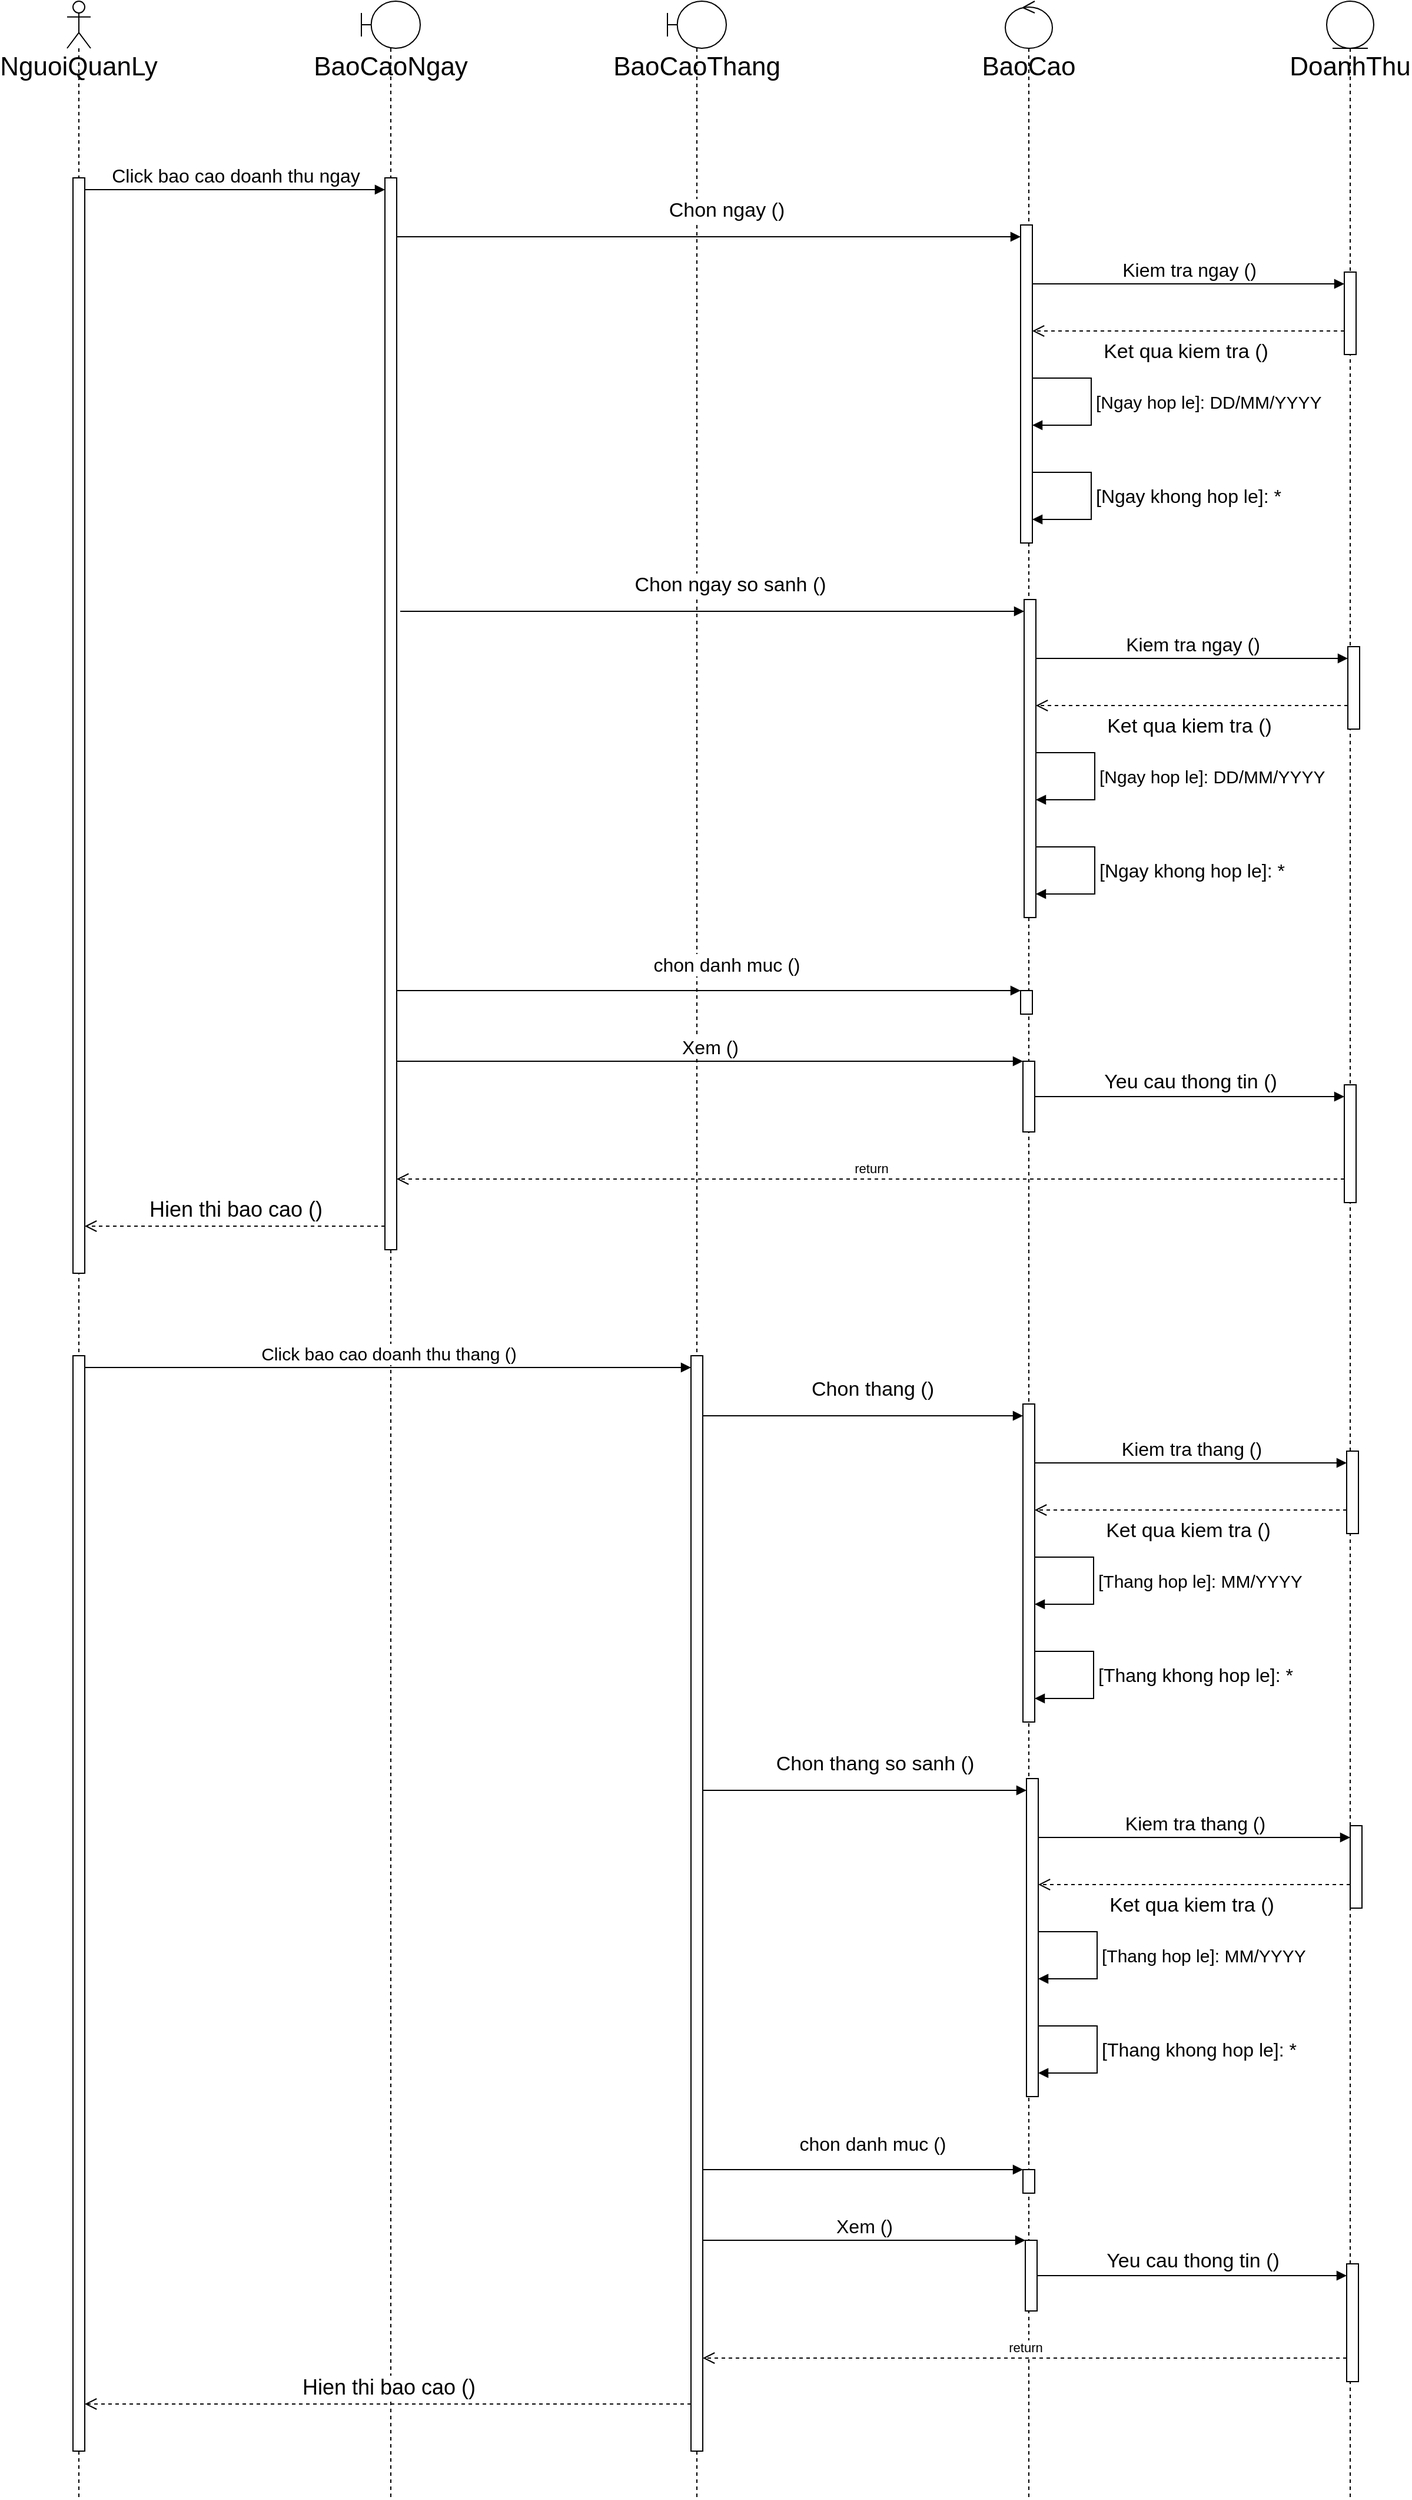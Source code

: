 <mxfile version="13.6.4" type="device"><diagram id="HLrL9u8IJGRZCUM4teyl" name="Page-1"><mxGraphModel dx="2557" dy="967" grid="1" gridSize="10" guides="1" tooltips="1" connect="1" arrows="1" fold="1" page="1" pageScale="1" pageWidth="827" pageHeight="1169" math="0" shadow="0"><root><mxCell id="0"/><mxCell id="1" parent="0"/><mxCell id="K3rdYfeX_LBl3eZYK6xs-2" value="&lt;font style=&quot;font-size: 22px&quot;&gt;NguoiQuanLy&lt;/font&gt;" style="shape=umlLifeline;participant=umlActor;perimeter=lifelinePerimeter;whiteSpace=wrap;html=1;container=1;collapsible=0;recursiveResize=0;verticalAlign=top;spacingTop=36;outlineConnect=0;" vertex="1" parent="1"><mxGeometry x="30" y="80" width="20" height="2120" as="geometry"/></mxCell><mxCell id="K3rdYfeX_LBl3eZYK6xs-7" value="" style="html=1;points=[];perimeter=orthogonalPerimeter;" vertex="1" parent="K3rdYfeX_LBl3eZYK6xs-2"><mxGeometry x="5" y="150" width="10" height="930" as="geometry"/></mxCell><mxCell id="K3rdYfeX_LBl3eZYK6xs-66" value="" style="html=1;points=[];perimeter=orthogonalPerimeter;" vertex="1" parent="K3rdYfeX_LBl3eZYK6xs-2"><mxGeometry x="5" y="1150" width="10" height="930" as="geometry"/></mxCell><mxCell id="K3rdYfeX_LBl3eZYK6xs-3" value="&lt;font style=&quot;font-size: 22px&quot;&gt;BaoCaoNgay&lt;/font&gt;" style="shape=umlLifeline;participant=umlBoundary;perimeter=lifelinePerimeter;whiteSpace=wrap;html=1;container=1;collapsible=0;recursiveResize=0;verticalAlign=top;spacingTop=36;outlineConnect=0;" vertex="1" parent="1"><mxGeometry x="280" y="80" width="50" height="2120" as="geometry"/></mxCell><mxCell id="K3rdYfeX_LBl3eZYK6xs-8" value="" style="html=1;points=[];perimeter=orthogonalPerimeter;" vertex="1" parent="K3rdYfeX_LBl3eZYK6xs-3"><mxGeometry x="20" y="150" width="10" height="910" as="geometry"/></mxCell><mxCell id="K3rdYfeX_LBl3eZYK6xs-4" value="&lt;font style=&quot;font-size: 22px&quot;&gt;BaoCaoThang&lt;/font&gt;" style="shape=umlLifeline;participant=umlBoundary;perimeter=lifelinePerimeter;whiteSpace=wrap;html=1;container=1;collapsible=0;recursiveResize=0;verticalAlign=top;spacingTop=36;outlineConnect=0;" vertex="1" parent="1"><mxGeometry x="540" y="80" width="50" height="2120" as="geometry"/></mxCell><mxCell id="K3rdYfeX_LBl3eZYK6xs-64" value="" style="html=1;points=[];perimeter=orthogonalPerimeter;" vertex="1" parent="K3rdYfeX_LBl3eZYK6xs-4"><mxGeometry x="20" y="1150" width="10" height="930" as="geometry"/></mxCell><mxCell id="K3rdYfeX_LBl3eZYK6xs-5" value="&lt;font style=&quot;font-size: 22px&quot;&gt;BaoCao&lt;/font&gt;" style="shape=umlLifeline;participant=umlControl;perimeter=lifelinePerimeter;whiteSpace=wrap;html=1;container=1;collapsible=0;recursiveResize=0;verticalAlign=top;spacingTop=36;outlineConnect=0;" vertex="1" parent="1"><mxGeometry x="827" y="80" width="40" height="2120" as="geometry"/></mxCell><mxCell id="K3rdYfeX_LBl3eZYK6xs-35" value="" style="html=1;points=[];perimeter=orthogonalPerimeter;" vertex="1" parent="K3rdYfeX_LBl3eZYK6xs-5"><mxGeometry x="13" y="190" width="10" height="270" as="geometry"/></mxCell><mxCell id="K3rdYfeX_LBl3eZYK6xs-57" value="" style="html=1;points=[];perimeter=orthogonalPerimeter;" vertex="1" parent="K3rdYfeX_LBl3eZYK6xs-5"><mxGeometry x="13" y="840" width="10" height="20" as="geometry"/></mxCell><mxCell id="K3rdYfeX_LBl3eZYK6xs-59" value="" style="html=1;points=[];perimeter=orthogonalPerimeter;" vertex="1" parent="K3rdYfeX_LBl3eZYK6xs-5"><mxGeometry x="15" y="900" width="10" height="60" as="geometry"/></mxCell><mxCell id="K3rdYfeX_LBl3eZYK6xs-6" value="&lt;font style=&quot;font-size: 22px&quot;&gt;DoanhThu&lt;/font&gt;" style="shape=umlLifeline;participant=umlEntity;perimeter=lifelinePerimeter;whiteSpace=wrap;html=1;container=1;collapsible=0;recursiveResize=0;verticalAlign=top;spacingTop=36;outlineConnect=0;" vertex="1" parent="1"><mxGeometry x="1100" y="80" width="40" height="2120" as="geometry"/></mxCell><mxCell id="K3rdYfeX_LBl3eZYK6xs-37" value="" style="html=1;points=[];perimeter=orthogonalPerimeter;" vertex="1" parent="K3rdYfeX_LBl3eZYK6xs-6"><mxGeometry x="15" y="230" width="10" height="70" as="geometry"/></mxCell><mxCell id="K3rdYfeX_LBl3eZYK6xs-60" value="" style="html=1;points=[];perimeter=orthogonalPerimeter;" vertex="1" parent="K3rdYfeX_LBl3eZYK6xs-6"><mxGeometry x="15" y="920" width="10" height="100" as="geometry"/></mxCell><mxCell id="K3rdYfeX_LBl3eZYK6xs-9" value="&lt;span style=&quot;font-size: 16px&quot;&gt;Click bao cao doanh thu ngay&lt;/span&gt;" style="html=1;verticalAlign=bottom;startArrow=none;endArrow=block;startSize=8;startFill=0;" edge="1" target="K3rdYfeX_LBl3eZYK6xs-8" parent="1" source="K3rdYfeX_LBl3eZYK6xs-7"><mxGeometry relative="1" as="geometry"><mxPoint x="240" y="240" as="sourcePoint"/><Array as="points"><mxPoint x="180" y="240"/></Array></mxGeometry></mxCell><mxCell id="K3rdYfeX_LBl3eZYK6xs-36" value="&lt;font style=&quot;font-size: 17px&quot;&gt;Chon ngay ()&lt;/font&gt;" style="html=1;verticalAlign=bottom;startArrow=none;endArrow=block;startSize=8;startFill=0;" edge="1" target="K3rdYfeX_LBl3eZYK6xs-35" parent="1" source="K3rdYfeX_LBl3eZYK6xs-8"><mxGeometry x="0.057" y="10" relative="1" as="geometry"><mxPoint x="780" y="280" as="sourcePoint"/><Array as="points"><mxPoint x="570" y="280"/></Array><mxPoint as="offset"/></mxGeometry></mxCell><mxCell id="K3rdYfeX_LBl3eZYK6xs-38" value="&lt;font style=&quot;font-size: 16px&quot;&gt;Kiem tra ngay ()&lt;/font&gt;" style="html=1;verticalAlign=bottom;startArrow=none;endArrow=block;startSize=8;startFill=0;" edge="1" target="K3rdYfeX_LBl3eZYK6xs-37" parent="1" source="K3rdYfeX_LBl3eZYK6xs-35"><mxGeometry relative="1" as="geometry"><mxPoint x="1055" y="320" as="sourcePoint"/><Array as="points"><mxPoint x="970" y="320"/></Array></mxGeometry></mxCell><mxCell id="K3rdYfeX_LBl3eZYK6xs-39" value="&lt;font style=&quot;font-size: 17px&quot;&gt;Ket qua kiem tra ()&lt;/font&gt;" style="html=1;verticalAlign=bottom;endArrow=open;dashed=1;endSize=8;" edge="1" parent="1" source="K3rdYfeX_LBl3eZYK6xs-37" target="K3rdYfeX_LBl3eZYK6xs-35"><mxGeometry x="0.019" y="30" relative="1" as="geometry"><mxPoint x="1030" y="360" as="sourcePoint"/><mxPoint x="950" y="360" as="targetPoint"/><Array as="points"><mxPoint x="990" y="360"/></Array><mxPoint as="offset"/></mxGeometry></mxCell><mxCell id="K3rdYfeX_LBl3eZYK6xs-14" value="&lt;font style=&quot;font-size: 15px&quot;&gt;[Ngay hop le]: DD/MM/YYYY&lt;/font&gt;" style="edgeStyle=orthogonalEdgeStyle;html=1;align=left;spacingLeft=2;endArrow=block;rounded=0;" edge="1" parent="1"><mxGeometry relative="1" as="geometry"><mxPoint x="850" y="400" as="sourcePoint"/><Array as="points"><mxPoint x="900" y="400"/><mxPoint x="900" y="440"/></Array><mxPoint x="850" y="440" as="targetPoint"/></mxGeometry></mxCell><mxCell id="K3rdYfeX_LBl3eZYK6xs-15" value="&lt;font style=&quot;font-size: 16px&quot;&gt;[Ngay khong hop le]: *&lt;/font&gt;" style="edgeStyle=orthogonalEdgeStyle;html=1;align=left;spacingLeft=2;endArrow=block;rounded=0;" edge="1" parent="1"><mxGeometry relative="1" as="geometry"><mxPoint x="850" y="480" as="sourcePoint"/><Array as="points"><mxPoint x="900" y="480"/><mxPoint x="900" y="520"/></Array><mxPoint x="850" y="520" as="targetPoint"/></mxGeometry></mxCell><mxCell id="K3rdYfeX_LBl3eZYK6xs-49" value="" style="html=1;points=[];perimeter=orthogonalPerimeter;" vertex="1" parent="1"><mxGeometry x="843" y="588" width="10" height="270" as="geometry"/></mxCell><mxCell id="K3rdYfeX_LBl3eZYK6xs-50" value="" style="html=1;points=[];perimeter=orthogonalPerimeter;" vertex="1" parent="1"><mxGeometry x="1118" y="628" width="10" height="70" as="geometry"/></mxCell><mxCell id="K3rdYfeX_LBl3eZYK6xs-51" value="&lt;font style=&quot;font-size: 17px&quot;&gt;Chon ngay so sanh ()&lt;/font&gt;" style="html=1;verticalAlign=bottom;startArrow=none;endArrow=block;startSize=8;startFill=0;" edge="1" parent="1" target="K3rdYfeX_LBl3eZYK6xs-49"><mxGeometry x="0.057" y="10" relative="1" as="geometry"><mxPoint x="313" y="598" as="sourcePoint"/><Array as="points"><mxPoint x="573" y="598"/></Array><mxPoint as="offset"/></mxGeometry></mxCell><mxCell id="K3rdYfeX_LBl3eZYK6xs-52" value="&lt;font style=&quot;font-size: 16px&quot;&gt;Kiem tra ngay ()&lt;/font&gt;" style="html=1;verticalAlign=bottom;startArrow=none;endArrow=block;startSize=8;startFill=0;" edge="1" parent="1" source="K3rdYfeX_LBl3eZYK6xs-49" target="K3rdYfeX_LBl3eZYK6xs-50"><mxGeometry relative="1" as="geometry"><mxPoint x="1058" y="638" as="sourcePoint"/><Array as="points"><mxPoint x="973" y="638"/></Array></mxGeometry></mxCell><mxCell id="K3rdYfeX_LBl3eZYK6xs-53" value="&lt;font style=&quot;font-size: 17px&quot;&gt;Ket qua kiem tra ()&lt;/font&gt;" style="html=1;verticalAlign=bottom;endArrow=open;dashed=1;endSize=8;" edge="1" parent="1" source="K3rdYfeX_LBl3eZYK6xs-50" target="K3rdYfeX_LBl3eZYK6xs-49"><mxGeometry x="0.019" y="30" relative="1" as="geometry"><mxPoint x="1033" y="678" as="sourcePoint"/><mxPoint x="953" y="678" as="targetPoint"/><Array as="points"><mxPoint x="993" y="678"/></Array><mxPoint as="offset"/></mxGeometry></mxCell><mxCell id="K3rdYfeX_LBl3eZYK6xs-54" value="&lt;font style=&quot;font-size: 15px&quot;&gt;[Ngay hop le]: DD/MM/YYYY&lt;/font&gt;" style="edgeStyle=orthogonalEdgeStyle;html=1;align=left;spacingLeft=2;endArrow=block;rounded=0;" edge="1" parent="1"><mxGeometry relative="1" as="geometry"><mxPoint x="853" y="718" as="sourcePoint"/><Array as="points"><mxPoint x="903" y="718"/><mxPoint x="903" y="758"/></Array><mxPoint x="853" y="758" as="targetPoint"/></mxGeometry></mxCell><mxCell id="K3rdYfeX_LBl3eZYK6xs-55" value="&lt;font style=&quot;font-size: 16px&quot;&gt;[Ngay khong hop le]: *&lt;/font&gt;" style="edgeStyle=orthogonalEdgeStyle;html=1;align=left;spacingLeft=2;endArrow=block;rounded=0;" edge="1" parent="1"><mxGeometry relative="1" as="geometry"><mxPoint x="853" y="798" as="sourcePoint"/><Array as="points"><mxPoint x="903" y="798"/><mxPoint x="903" y="838"/></Array><mxPoint x="853" y="838" as="targetPoint"/></mxGeometry></mxCell><mxCell id="K3rdYfeX_LBl3eZYK6xs-56" value="&lt;font style=&quot;font-size: 16px&quot;&gt;chon danh muc ()&lt;/font&gt;" style="html=1;verticalAlign=bottom;endArrow=block;" edge="1" parent="1" source="K3rdYfeX_LBl3eZYK6xs-8" target="K3rdYfeX_LBl3eZYK6xs-57"><mxGeometry x="0.057" y="10" width="80" relative="1" as="geometry"><mxPoint x="350" y="920" as="sourcePoint"/><mxPoint x="760" y="920" as="targetPoint"/><mxPoint as="offset"/></mxGeometry></mxCell><mxCell id="K3rdYfeX_LBl3eZYK6xs-58" value="&lt;font style=&quot;font-size: 16px&quot;&gt;Xem ()&lt;/font&gt;" style="html=1;verticalAlign=bottom;endArrow=block;" edge="1" parent="1" source="K3rdYfeX_LBl3eZYK6xs-8" target="K3rdYfeX_LBl3eZYK6xs-59"><mxGeometry width="80" relative="1" as="geometry"><mxPoint x="525" y="960" as="sourcePoint"/><mxPoint x="780" y="960" as="targetPoint"/></mxGeometry></mxCell><mxCell id="K3rdYfeX_LBl3eZYK6xs-61" value="&lt;font style=&quot;font-size: 17px&quot;&gt;Yeu cau thong tin ()&lt;/font&gt;" style="html=1;verticalAlign=bottom;startArrow=none;endArrow=block;startSize=8;startFill=0;" edge="1" target="K3rdYfeX_LBl3eZYK6xs-60" parent="1" source="K3rdYfeX_LBl3eZYK6xs-59"><mxGeometry relative="1" as="geometry"><mxPoint x="1055" y="1000" as="sourcePoint"/><Array as="points"><mxPoint x="980" y="1010"/></Array></mxGeometry></mxCell><mxCell id="K3rdYfeX_LBl3eZYK6xs-62" value="return" style="html=1;verticalAlign=bottom;endArrow=open;dashed=1;endSize=8;" edge="1" parent="1" source="K3rdYfeX_LBl3eZYK6xs-60" target="K3rdYfeX_LBl3eZYK6xs-8"><mxGeometry relative="1" as="geometry"><mxPoint x="1050" y="1080" as="sourcePoint"/><mxPoint x="970" y="1080" as="targetPoint"/><Array as="points"><mxPoint x="710" y="1080"/></Array></mxGeometry></mxCell><mxCell id="K3rdYfeX_LBl3eZYK6xs-63" value="&lt;font style=&quot;font-size: 18px&quot;&gt;Hien thi bao cao ()&lt;/font&gt;" style="html=1;verticalAlign=bottom;endArrow=open;dashed=1;endSize=8;" edge="1" parent="1" source="K3rdYfeX_LBl3eZYK6xs-8" target="K3rdYfeX_LBl3eZYK6xs-7"><mxGeometry relative="1" as="geometry"><mxPoint x="260" y="1120" as="sourcePoint"/><mxPoint x="180" y="1120" as="targetPoint"/><Array as="points"><mxPoint x="150" y="1120"/></Array></mxGeometry></mxCell><mxCell id="K3rdYfeX_LBl3eZYK6xs-65" value="&lt;font style=&quot;font-size: 15px&quot;&gt;Click bao cao doanh thu thang ()&lt;/font&gt;" style="html=1;verticalAlign=bottom;startArrow=none;endArrow=block;startSize=8;startFill=0;" edge="1" target="K3rdYfeX_LBl3eZYK6xs-64" parent="1" source="K3rdYfeX_LBl3eZYK6xs-66"><mxGeometry relative="1" as="geometry"><mxPoint x="240" y="1240" as="sourcePoint"/><Array as="points"><mxPoint x="180" y="1240"/></Array></mxGeometry></mxCell><mxCell id="K3rdYfeX_LBl3eZYK6xs-67" value="" style="html=1;points=[];perimeter=orthogonalPerimeter;" vertex="1" parent="1"><mxGeometry x="842" y="1271" width="10" height="270" as="geometry"/></mxCell><mxCell id="K3rdYfeX_LBl3eZYK6xs-68" value="" style="html=1;points=[];perimeter=orthogonalPerimeter;" vertex="1" parent="1"><mxGeometry x="842" y="1921" width="10" height="20" as="geometry"/></mxCell><mxCell id="K3rdYfeX_LBl3eZYK6xs-69" value="" style="html=1;points=[];perimeter=orthogonalPerimeter;" vertex="1" parent="1"><mxGeometry x="844" y="1981" width="10" height="60" as="geometry"/></mxCell><mxCell id="K3rdYfeX_LBl3eZYK6xs-70" value="" style="html=1;points=[];perimeter=orthogonalPerimeter;" vertex="1" parent="1"><mxGeometry x="1117" y="1311" width="10" height="70" as="geometry"/></mxCell><mxCell id="K3rdYfeX_LBl3eZYK6xs-71" value="" style="html=1;points=[];perimeter=orthogonalPerimeter;" vertex="1" parent="1"><mxGeometry x="1117" y="2001" width="10" height="100" as="geometry"/></mxCell><mxCell id="K3rdYfeX_LBl3eZYK6xs-72" value="&lt;font style=&quot;font-size: 17px&quot;&gt;Chon thang ()&lt;/font&gt;" style="html=1;verticalAlign=bottom;startArrow=none;endArrow=block;startSize=8;startFill=0;" edge="1" parent="1" target="K3rdYfeX_LBl3eZYK6xs-67" source="K3rdYfeX_LBl3eZYK6xs-64"><mxGeometry x="0.057" y="10" relative="1" as="geometry"><mxPoint x="312" y="1281" as="sourcePoint"/><Array as="points"><mxPoint x="572" y="1281"/></Array><mxPoint as="offset"/></mxGeometry></mxCell><mxCell id="K3rdYfeX_LBl3eZYK6xs-73" value="&lt;font style=&quot;font-size: 16px&quot;&gt;Kiem tra thang ()&lt;/font&gt;" style="html=1;verticalAlign=bottom;startArrow=none;endArrow=block;startSize=8;startFill=0;" edge="1" parent="1" source="K3rdYfeX_LBl3eZYK6xs-67" target="K3rdYfeX_LBl3eZYK6xs-70"><mxGeometry relative="1" as="geometry"><mxPoint x="1057" y="1321" as="sourcePoint"/><Array as="points"><mxPoint x="972" y="1321"/></Array></mxGeometry></mxCell><mxCell id="K3rdYfeX_LBl3eZYK6xs-74" value="&lt;font style=&quot;font-size: 17px&quot;&gt;Ket qua kiem tra ()&lt;/font&gt;" style="html=1;verticalAlign=bottom;endArrow=open;dashed=1;endSize=8;" edge="1" parent="1" source="K3rdYfeX_LBl3eZYK6xs-70" target="K3rdYfeX_LBl3eZYK6xs-67"><mxGeometry x="0.019" y="30" relative="1" as="geometry"><mxPoint x="1032" y="1361" as="sourcePoint"/><mxPoint x="952" y="1361" as="targetPoint"/><Array as="points"><mxPoint x="992" y="1361"/></Array><mxPoint as="offset"/></mxGeometry></mxCell><mxCell id="K3rdYfeX_LBl3eZYK6xs-75" value="&lt;font style=&quot;font-size: 15px&quot;&gt;[Thang hop le]: MM/YYYY&lt;/font&gt;" style="edgeStyle=orthogonalEdgeStyle;html=1;align=left;spacingLeft=2;endArrow=block;rounded=0;" edge="1" parent="1"><mxGeometry relative="1" as="geometry"><mxPoint x="852" y="1401" as="sourcePoint"/><Array as="points"><mxPoint x="902" y="1401"/><mxPoint x="902" y="1441"/></Array><mxPoint x="852" y="1441" as="targetPoint"/></mxGeometry></mxCell><mxCell id="K3rdYfeX_LBl3eZYK6xs-76" value="&lt;font style=&quot;font-size: 16px&quot;&gt;[Thang khong hop le]: *&lt;/font&gt;" style="edgeStyle=orthogonalEdgeStyle;html=1;align=left;spacingLeft=2;endArrow=block;rounded=0;" edge="1" parent="1"><mxGeometry relative="1" as="geometry"><mxPoint x="852" y="1481" as="sourcePoint"/><Array as="points"><mxPoint x="902" y="1481"/><mxPoint x="902" y="1521"/></Array><mxPoint x="852" y="1521" as="targetPoint"/></mxGeometry></mxCell><mxCell id="K3rdYfeX_LBl3eZYK6xs-77" value="" style="html=1;points=[];perimeter=orthogonalPerimeter;" vertex="1" parent="1"><mxGeometry x="845" y="1589" width="10" height="270" as="geometry"/></mxCell><mxCell id="K3rdYfeX_LBl3eZYK6xs-78" value="" style="html=1;points=[];perimeter=orthogonalPerimeter;" vertex="1" parent="1"><mxGeometry x="1120" y="1629" width="10" height="70" as="geometry"/></mxCell><mxCell id="K3rdYfeX_LBl3eZYK6xs-79" value="&lt;font style=&quot;font-size: 17px&quot;&gt;Chon thang so sanh ()&lt;/font&gt;" style="html=1;verticalAlign=bottom;startArrow=none;endArrow=block;startSize=8;startFill=0;" edge="1" parent="1" target="K3rdYfeX_LBl3eZYK6xs-77" source="K3rdYfeX_LBl3eZYK6xs-64"><mxGeometry x="0.057" y="10" relative="1" as="geometry"><mxPoint x="315" y="1599" as="sourcePoint"/><Array as="points"><mxPoint x="575" y="1599"/></Array><mxPoint as="offset"/></mxGeometry></mxCell><mxCell id="K3rdYfeX_LBl3eZYK6xs-80" value="&lt;font style=&quot;font-size: 16px&quot;&gt;Kiem tra thang ()&lt;/font&gt;" style="html=1;verticalAlign=bottom;startArrow=none;endArrow=block;startSize=8;startFill=0;" edge="1" parent="1" source="K3rdYfeX_LBl3eZYK6xs-77" target="K3rdYfeX_LBl3eZYK6xs-78"><mxGeometry relative="1" as="geometry"><mxPoint x="1060" y="1639" as="sourcePoint"/><Array as="points"><mxPoint x="975" y="1639"/></Array></mxGeometry></mxCell><mxCell id="K3rdYfeX_LBl3eZYK6xs-81" value="&lt;font style=&quot;font-size: 17px&quot;&gt;Ket qua kiem tra ()&lt;/font&gt;" style="html=1;verticalAlign=bottom;endArrow=open;dashed=1;endSize=8;" edge="1" parent="1" source="K3rdYfeX_LBl3eZYK6xs-78" target="K3rdYfeX_LBl3eZYK6xs-77"><mxGeometry x="0.019" y="30" relative="1" as="geometry"><mxPoint x="1035" y="1679" as="sourcePoint"/><mxPoint x="955" y="1679" as="targetPoint"/><Array as="points"><mxPoint x="995" y="1679"/></Array><mxPoint as="offset"/></mxGeometry></mxCell><mxCell id="K3rdYfeX_LBl3eZYK6xs-82" value="&lt;font style=&quot;font-size: 15px&quot;&gt;[Thang hop le]: MM/YYYY&lt;/font&gt;" style="edgeStyle=orthogonalEdgeStyle;html=1;align=left;spacingLeft=2;endArrow=block;rounded=0;" edge="1" parent="1"><mxGeometry relative="1" as="geometry"><mxPoint x="855" y="1719" as="sourcePoint"/><Array as="points"><mxPoint x="905" y="1719"/><mxPoint x="905" y="1759"/></Array><mxPoint x="855" y="1759" as="targetPoint"/></mxGeometry></mxCell><mxCell id="K3rdYfeX_LBl3eZYK6xs-83" value="&lt;font style=&quot;font-size: 16px&quot;&gt;[Thang khong hop le]: *&lt;/font&gt;" style="edgeStyle=orthogonalEdgeStyle;html=1;align=left;spacingLeft=2;endArrow=block;rounded=0;" edge="1" parent="1"><mxGeometry relative="1" as="geometry"><mxPoint x="855" y="1799" as="sourcePoint"/><Array as="points"><mxPoint x="905" y="1799"/><mxPoint x="905" y="1839"/></Array><mxPoint x="855" y="1839" as="targetPoint"/></mxGeometry></mxCell><mxCell id="K3rdYfeX_LBl3eZYK6xs-84" value="&lt;font style=&quot;font-size: 16px&quot;&gt;chon danh muc ()&lt;/font&gt;" style="html=1;verticalAlign=bottom;endArrow=block;" edge="1" parent="1" target="K3rdYfeX_LBl3eZYK6xs-68" source="K3rdYfeX_LBl3eZYK6xs-64"><mxGeometry x="0.057" y="10" width="80" relative="1" as="geometry"><mxPoint x="312" y="1921.0" as="sourcePoint"/><mxPoint x="762" y="1921" as="targetPoint"/><mxPoint as="offset"/></mxGeometry></mxCell><mxCell id="K3rdYfeX_LBl3eZYK6xs-85" value="&lt;font style=&quot;font-size: 16px&quot;&gt;Xem ()&lt;/font&gt;" style="html=1;verticalAlign=bottom;endArrow=block;" edge="1" parent="1" target="K3rdYfeX_LBl3eZYK6xs-69" source="K3rdYfeX_LBl3eZYK6xs-64"><mxGeometry width="80" relative="1" as="geometry"><mxPoint x="312" y="1981.0" as="sourcePoint"/><mxPoint x="782" y="1961" as="targetPoint"/></mxGeometry></mxCell><mxCell id="K3rdYfeX_LBl3eZYK6xs-86" value="&lt;font style=&quot;font-size: 17px&quot;&gt;Yeu cau thong tin ()&lt;/font&gt;" style="html=1;verticalAlign=bottom;startArrow=none;endArrow=block;startSize=8;startFill=0;" edge="1" parent="1" source="K3rdYfeX_LBl3eZYK6xs-69" target="K3rdYfeX_LBl3eZYK6xs-71"><mxGeometry relative="1" as="geometry"><mxPoint x="1057" y="2001" as="sourcePoint"/><Array as="points"><mxPoint x="982" y="2011"/></Array></mxGeometry></mxCell><mxCell id="K3rdYfeX_LBl3eZYK6xs-87" value="return" style="html=1;verticalAlign=bottom;endArrow=open;dashed=1;endSize=8;" edge="1" parent="1" source="K3rdYfeX_LBl3eZYK6xs-71" target="K3rdYfeX_LBl3eZYK6xs-64"><mxGeometry relative="1" as="geometry"><mxPoint x="1052" y="2081" as="sourcePoint"/><mxPoint x="312" y="2081" as="targetPoint"/><Array as="points"><mxPoint x="712" y="2081"/></Array></mxGeometry></mxCell><mxCell id="K3rdYfeX_LBl3eZYK6xs-88" value="&lt;font style=&quot;font-size: 18px&quot;&gt;Hien thi bao cao ()&lt;/font&gt;" style="html=1;verticalAlign=bottom;endArrow=open;dashed=1;endSize=8;" edge="1" parent="1" source="K3rdYfeX_LBl3eZYK6xs-64" target="K3rdYfeX_LBl3eZYK6xs-66"><mxGeometry relative="1" as="geometry"><mxPoint x="490" y="2120" as="sourcePoint"/><mxPoint x="410" y="2120" as="targetPoint"/><Array as="points"><mxPoint x="340" y="2120"/></Array></mxGeometry></mxCell></root></mxGraphModel></diagram></mxfile>
